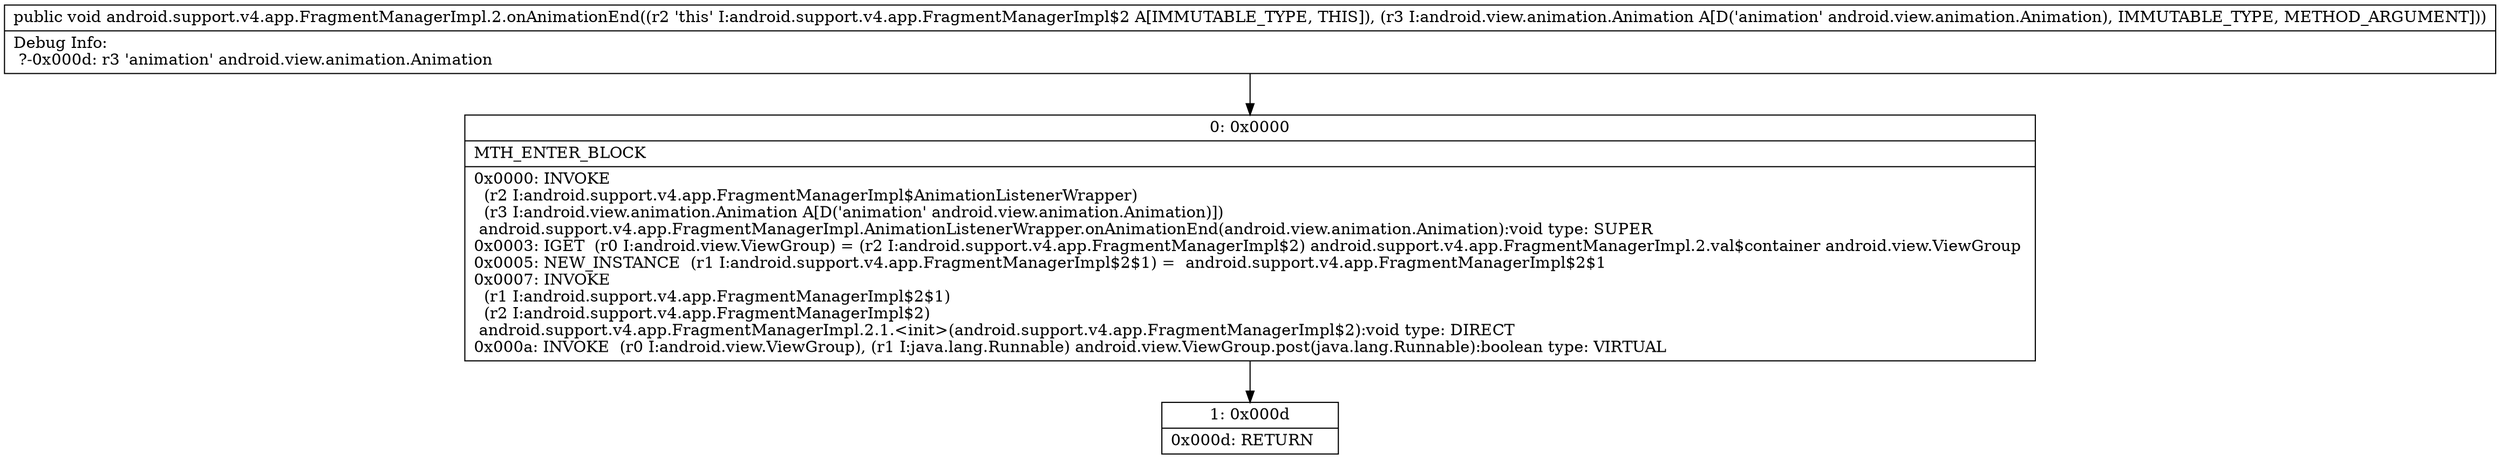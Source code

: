 digraph "CFG forandroid.support.v4.app.FragmentManagerImpl.2.onAnimationEnd(Landroid\/view\/animation\/Animation;)V" {
Node_0 [shape=record,label="{0\:\ 0x0000|MTH_ENTER_BLOCK\l|0x0000: INVOKE  \l  (r2 I:android.support.v4.app.FragmentManagerImpl$AnimationListenerWrapper)\l  (r3 I:android.view.animation.Animation A[D('animation' android.view.animation.Animation)])\l android.support.v4.app.FragmentManagerImpl.AnimationListenerWrapper.onAnimationEnd(android.view.animation.Animation):void type: SUPER \l0x0003: IGET  (r0 I:android.view.ViewGroup) = (r2 I:android.support.v4.app.FragmentManagerImpl$2) android.support.v4.app.FragmentManagerImpl.2.val$container android.view.ViewGroup \l0x0005: NEW_INSTANCE  (r1 I:android.support.v4.app.FragmentManagerImpl$2$1) =  android.support.v4.app.FragmentManagerImpl$2$1 \l0x0007: INVOKE  \l  (r1 I:android.support.v4.app.FragmentManagerImpl$2$1)\l  (r2 I:android.support.v4.app.FragmentManagerImpl$2)\l android.support.v4.app.FragmentManagerImpl.2.1.\<init\>(android.support.v4.app.FragmentManagerImpl$2):void type: DIRECT \l0x000a: INVOKE  (r0 I:android.view.ViewGroup), (r1 I:java.lang.Runnable) android.view.ViewGroup.post(java.lang.Runnable):boolean type: VIRTUAL \l}"];
Node_1 [shape=record,label="{1\:\ 0x000d|0x000d: RETURN   \l}"];
MethodNode[shape=record,label="{public void android.support.v4.app.FragmentManagerImpl.2.onAnimationEnd((r2 'this' I:android.support.v4.app.FragmentManagerImpl$2 A[IMMUTABLE_TYPE, THIS]), (r3 I:android.view.animation.Animation A[D('animation' android.view.animation.Animation), IMMUTABLE_TYPE, METHOD_ARGUMENT]))  | Debug Info:\l  ?\-0x000d: r3 'animation' android.view.animation.Animation\l}"];
MethodNode -> Node_0;
Node_0 -> Node_1;
}

